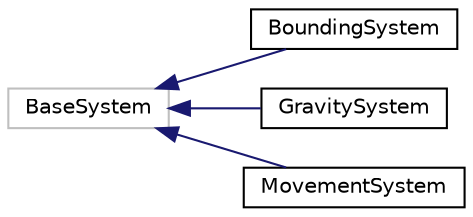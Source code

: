 digraph "Graphical Class Hierarchy"
{
 // LATEX_PDF_SIZE
  edge [fontname="Helvetica",fontsize="10",labelfontname="Helvetica",labelfontsize="10"];
  node [fontname="Helvetica",fontsize="10",shape=record];
  rankdir="LR";
  Node11 [label="BaseSystem",height=0.2,width=0.4,color="grey75", fillcolor="white", style="filled",tooltip=" "];
  Node11 -> Node0 [dir="back",color="midnightblue",fontsize="10",style="solid",fontname="Helvetica"];
  Node0 [label="BoundingSystem",height=0.2,width=0.4,color="black", fillcolor="white", style="filled",URL="$class_bounding_system.html",tooltip=" "];
  Node11 -> Node13 [dir="back",color="midnightblue",fontsize="10",style="solid",fontname="Helvetica"];
  Node13 [label="GravitySystem",height=0.2,width=0.4,color="black", fillcolor="white", style="filled",URL="$class_gravity_system.html",tooltip=" "];
  Node11 -> Node14 [dir="back",color="midnightblue",fontsize="10",style="solid",fontname="Helvetica"];
  Node14 [label="MovementSystem",height=0.2,width=0.4,color="black", fillcolor="white", style="filled",URL="$class_movement_system.html",tooltip=" "];
}
